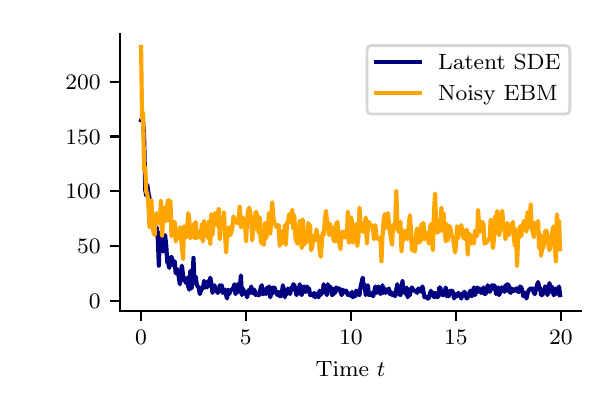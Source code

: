 \begingroup%
\makeatletter%
\begin{pgfpicture}%
\pgfpathrectangle{\pgfpointorigin}{\pgfqpoint{2.8in}{1.8in}}%
\pgfusepath{use as bounding box, clip}%
\begin{pgfscope}%
\pgfsetbuttcap%
\pgfsetmiterjoin%
\definecolor{currentfill}{rgb}{1.0,1.0,1.0}%
\pgfsetfillcolor{currentfill}%
\pgfsetlinewidth{0.0pt}%
\definecolor{currentstroke}{rgb}{1.0,1.0,1.0}%
\pgfsetstrokecolor{currentstroke}%
\pgfsetdash{}{0pt}%
\pgfpathmoveto{\pgfqpoint{0.0in}{0.0in}}%
\pgfpathlineto{\pgfqpoint{2.8in}{0.0in}}%
\pgfpathlineto{\pgfqpoint{2.8in}{1.8in}}%
\pgfpathlineto{\pgfqpoint{0.0in}{1.8in}}%
\pgfpathlineto{\pgfqpoint{0.0in}{0.0in}}%
\pgfpathclose%
\pgfusepath{fill}%
\end{pgfscope}%
\begin{pgfscope}%
\pgfsetbuttcap%
\pgfsetmiterjoin%
\definecolor{currentfill}{rgb}{1.0,1.0,1.0}%
\pgfsetfillcolor{currentfill}%
\pgfsetlinewidth{0.0pt}%
\definecolor{currentstroke}{rgb}{0.0,0.0,0.0}%
\pgfsetstrokecolor{currentstroke}%
\pgfsetstrokeopacity{0.0}%
\pgfsetdash{}{0pt}%
\pgfpathmoveto{\pgfqpoint{0.462in}{0.383in}}%
\pgfpathlineto{\pgfqpoint{2.767in}{0.383in}}%
\pgfpathlineto{\pgfqpoint{2.767in}{1.767in}}%
\pgfpathlineto{\pgfqpoint{0.462in}{1.767in}}%
\pgfpathlineto{\pgfqpoint{0.462in}{0.383in}}%
\pgfpathclose%
\pgfusepath{fill}%
\end{pgfscope}%
\begin{pgfscope}%
\pgfsetbuttcap%
\pgfsetroundjoin%
\definecolor{currentfill}{rgb}{0.0,0.0,0.0}%
\pgfsetfillcolor{currentfill}%
\pgfsetlinewidth{0.803pt}%
\definecolor{currentstroke}{rgb}{0.0,0.0,0.0}%
\pgfsetstrokecolor{currentstroke}%
\pgfsetdash{}{0pt}%
\pgfsys@defobject{currentmarker}{\pgfqpoint{0.0in}{-0.049in}}{\pgfqpoint{0.0in}{0.0in}}{%
\pgfpathmoveto{\pgfqpoint{0.0in}{0.0in}}%
\pgfpathlineto{\pgfqpoint{0.0in}{-0.049in}}%
\pgfusepath{stroke,fill}%
}%
\begin{pgfscope}%
\pgfsys@transformshift{0.567in}{0.383in}%
\pgfsys@useobject{currentmarker}{}%
\end{pgfscope}%
\end{pgfscope}%
\begin{pgfscope}%
\definecolor{textcolor}{rgb}{0.0,0.0,0.0}%
\pgfsetstrokecolor{textcolor}%
\pgfsetfillcolor{textcolor}%
\pgftext[x=0.567in,y=0.286in,,top]{\color{textcolor}\rmfamily\fontsize{8.0}{9.6}\selectfont \(\displaystyle {0}\)}%
\end{pgfscope}%
\begin{pgfscope}%
\pgfsetbuttcap%
\pgfsetroundjoin%
\definecolor{currentfill}{rgb}{0.0,0.0,0.0}%
\pgfsetfillcolor{currentfill}%
\pgfsetlinewidth{0.803pt}%
\definecolor{currentstroke}{rgb}{0.0,0.0,0.0}%
\pgfsetstrokecolor{currentstroke}%
\pgfsetdash{}{0pt}%
\pgfsys@defobject{currentmarker}{\pgfqpoint{0.0in}{-0.049in}}{\pgfqpoint{0.0in}{0.0in}}{%
\pgfpathmoveto{\pgfqpoint{0.0in}{0.0in}}%
\pgfpathlineto{\pgfqpoint{0.0in}{-0.049in}}%
\pgfusepath{stroke,fill}%
}%
\begin{pgfscope}%
\pgfsys@transformshift{1.091in}{0.383in}%
\pgfsys@useobject{currentmarker}{}%
\end{pgfscope}%
\end{pgfscope}%
\begin{pgfscope}%
\definecolor{textcolor}{rgb}{0.0,0.0,0.0}%
\pgfsetstrokecolor{textcolor}%
\pgfsetfillcolor{textcolor}%
\pgftext[x=1.091in,y=0.286in,,top]{\color{textcolor}\rmfamily\fontsize{8.0}{9.6}\selectfont \(\displaystyle {5}\)}%
\end{pgfscope}%
\begin{pgfscope}%
\pgfsetbuttcap%
\pgfsetroundjoin%
\definecolor{currentfill}{rgb}{0.0,0.0,0.0}%
\pgfsetfillcolor{currentfill}%
\pgfsetlinewidth{0.803pt}%
\definecolor{currentstroke}{rgb}{0.0,0.0,0.0}%
\pgfsetstrokecolor{currentstroke}%
\pgfsetdash{}{0pt}%
\pgfsys@defobject{currentmarker}{\pgfqpoint{0.0in}{-0.049in}}{\pgfqpoint{0.0in}{0.0in}}{%
\pgfpathmoveto{\pgfqpoint{0.0in}{0.0in}}%
\pgfpathlineto{\pgfqpoint{0.0in}{-0.049in}}%
\pgfusepath{stroke,fill}%
}%
\begin{pgfscope}%
\pgfsys@transformshift{1.616in}{0.383in}%
\pgfsys@useobject{currentmarker}{}%
\end{pgfscope}%
\end{pgfscope}%
\begin{pgfscope}%
\definecolor{textcolor}{rgb}{0.0,0.0,0.0}%
\pgfsetstrokecolor{textcolor}%
\pgfsetfillcolor{textcolor}%
\pgftext[x=1.616in,y=0.286in,,top]{\color{textcolor}\rmfamily\fontsize{8.0}{9.6}\selectfont \(\displaystyle {10}\)}%
\end{pgfscope}%
\begin{pgfscope}%
\pgfsetbuttcap%
\pgfsetroundjoin%
\definecolor{currentfill}{rgb}{0.0,0.0,0.0}%
\pgfsetfillcolor{currentfill}%
\pgfsetlinewidth{0.803pt}%
\definecolor{currentstroke}{rgb}{0.0,0.0,0.0}%
\pgfsetstrokecolor{currentstroke}%
\pgfsetdash{}{0pt}%
\pgfsys@defobject{currentmarker}{\pgfqpoint{0.0in}{-0.049in}}{\pgfqpoint{0.0in}{0.0in}}{%
\pgfpathmoveto{\pgfqpoint{0.0in}{0.0in}}%
\pgfpathlineto{\pgfqpoint{0.0in}{-0.049in}}%
\pgfusepath{stroke,fill}%
}%
\begin{pgfscope}%
\pgfsys@transformshift{2.141in}{0.383in}%
\pgfsys@useobject{currentmarker}{}%
\end{pgfscope}%
\end{pgfscope}%
\begin{pgfscope}%
\definecolor{textcolor}{rgb}{0.0,0.0,0.0}%
\pgfsetstrokecolor{textcolor}%
\pgfsetfillcolor{textcolor}%
\pgftext[x=2.141in,y=0.286in,,top]{\color{textcolor}\rmfamily\fontsize{8.0}{9.6}\selectfont \(\displaystyle {15}\)}%
\end{pgfscope}%
\begin{pgfscope}%
\pgfsetbuttcap%
\pgfsetroundjoin%
\definecolor{currentfill}{rgb}{0.0,0.0,0.0}%
\pgfsetfillcolor{currentfill}%
\pgfsetlinewidth{0.803pt}%
\definecolor{currentstroke}{rgb}{0.0,0.0,0.0}%
\pgfsetstrokecolor{currentstroke}%
\pgfsetdash{}{0pt}%
\pgfsys@defobject{currentmarker}{\pgfqpoint{0.0in}{-0.049in}}{\pgfqpoint{0.0in}{0.0in}}{%
\pgfpathmoveto{\pgfqpoint{0.0in}{0.0in}}%
\pgfpathlineto{\pgfqpoint{0.0in}{-0.049in}}%
\pgfusepath{stroke,fill}%
}%
\begin{pgfscope}%
\pgfsys@transformshift{2.666in}{0.383in}%
\pgfsys@useobject{currentmarker}{}%
\end{pgfscope}%
\end{pgfscope}%
\begin{pgfscope}%
\definecolor{textcolor}{rgb}{0.0,0.0,0.0}%
\pgfsetstrokecolor{textcolor}%
\pgfsetfillcolor{textcolor}%
\pgftext[x=2.666in,y=0.286in,,top]{\color{textcolor}\rmfamily\fontsize{8.0}{9.6}\selectfont \(\displaystyle {20}\)}%
\end{pgfscope}%
\begin{pgfscope}%
\definecolor{textcolor}{rgb}{0.0,0.0,0.0}%
\pgfsetstrokecolor{textcolor}%
\pgfsetfillcolor{textcolor}%
\pgftext[x=1.614in,y=0.132in,,top]{\color{textcolor}\rmfamily\fontsize{8.0}{9.6}\selectfont Time \(\displaystyle t\)}%
\end{pgfscope}%
\begin{pgfscope}%
\pgfsetbuttcap%
\pgfsetroundjoin%
\definecolor{currentfill}{rgb}{0.0,0.0,0.0}%
\pgfsetfillcolor{currentfill}%
\pgfsetlinewidth{0.803pt}%
\definecolor{currentstroke}{rgb}{0.0,0.0,0.0}%
\pgfsetstrokecolor{currentstroke}%
\pgfsetdash{}{0pt}%
\pgfsys@defobject{currentmarker}{\pgfqpoint{-0.049in}{0.0in}}{\pgfqpoint{-0.0in}{0.0in}}{%
\pgfpathmoveto{\pgfqpoint{-0.0in}{0.0in}}%
\pgfpathlineto{\pgfqpoint{-0.049in}{0.0in}}%
\pgfusepath{stroke,fill}%
}%
\begin{pgfscope}%
\pgfsys@transformshift{0.462in}{0.435in}%
\pgfsys@useobject{currentmarker}{}%
\end{pgfscope}%
\end{pgfscope}%
\begin{pgfscope}%
\definecolor{textcolor}{rgb}{0.0,0.0,0.0}%
\pgfsetstrokecolor{textcolor}%
\pgfsetfillcolor{textcolor}%
\pgftext[x=0.306in, y=0.397in, left, base]{\color{textcolor}\rmfamily\fontsize{8.0}{9.6}\selectfont \(\displaystyle {0}\)}%
\end{pgfscope}%
\begin{pgfscope}%
\pgfsetbuttcap%
\pgfsetroundjoin%
\definecolor{currentfill}{rgb}{0.0,0.0,0.0}%
\pgfsetfillcolor{currentfill}%
\pgfsetlinewidth{0.803pt}%
\definecolor{currentstroke}{rgb}{0.0,0.0,0.0}%
\pgfsetstrokecolor{currentstroke}%
\pgfsetdash{}{0pt}%
\pgfsys@defobject{currentmarker}{\pgfqpoint{-0.049in}{0.0in}}{\pgfqpoint{-0.0in}{0.0in}}{%
\pgfpathmoveto{\pgfqpoint{-0.0in}{0.0in}}%
\pgfpathlineto{\pgfqpoint{-0.049in}{0.0in}}%
\pgfusepath{stroke,fill}%
}%
\begin{pgfscope}%
\pgfsys@transformshift{0.462in}{0.709in}%
\pgfsys@useobject{currentmarker}{}%
\end{pgfscope}%
\end{pgfscope}%
\begin{pgfscope}%
\definecolor{textcolor}{rgb}{0.0,0.0,0.0}%
\pgfsetstrokecolor{textcolor}%
\pgfsetfillcolor{textcolor}%
\pgftext[x=0.247in, y=0.67in, left, base]{\color{textcolor}\rmfamily\fontsize{8.0}{9.6}\selectfont \(\displaystyle {50}\)}%
\end{pgfscope}%
\begin{pgfscope}%
\pgfsetbuttcap%
\pgfsetroundjoin%
\definecolor{currentfill}{rgb}{0.0,0.0,0.0}%
\pgfsetfillcolor{currentfill}%
\pgfsetlinewidth{0.803pt}%
\definecolor{currentstroke}{rgb}{0.0,0.0,0.0}%
\pgfsetstrokecolor{currentstroke}%
\pgfsetdash{}{0pt}%
\pgfsys@defobject{currentmarker}{\pgfqpoint{-0.049in}{0.0in}}{\pgfqpoint{-0.0in}{0.0in}}{%
\pgfpathmoveto{\pgfqpoint{-0.0in}{0.0in}}%
\pgfpathlineto{\pgfqpoint{-0.049in}{0.0in}}%
\pgfusepath{stroke,fill}%
}%
\begin{pgfscope}%
\pgfsys@transformshift{0.462in}{0.982in}%
\pgfsys@useobject{currentmarker}{}%
\end{pgfscope}%
\end{pgfscope}%
\begin{pgfscope}%
\definecolor{textcolor}{rgb}{0.0,0.0,0.0}%
\pgfsetstrokecolor{textcolor}%
\pgfsetfillcolor{textcolor}%
\pgftext[x=0.188in, y=0.944in, left, base]{\color{textcolor}\rmfamily\fontsize{8.0}{9.6}\selectfont \(\displaystyle {100}\)}%
\end{pgfscope}%
\begin{pgfscope}%
\pgfsetbuttcap%
\pgfsetroundjoin%
\definecolor{currentfill}{rgb}{0.0,0.0,0.0}%
\pgfsetfillcolor{currentfill}%
\pgfsetlinewidth{0.803pt}%
\definecolor{currentstroke}{rgb}{0.0,0.0,0.0}%
\pgfsetstrokecolor{currentstroke}%
\pgfsetdash{}{0pt}%
\pgfsys@defobject{currentmarker}{\pgfqpoint{-0.049in}{0.0in}}{\pgfqpoint{-0.0in}{0.0in}}{%
\pgfpathmoveto{\pgfqpoint{-0.0in}{0.0in}}%
\pgfpathlineto{\pgfqpoint{-0.049in}{0.0in}}%
\pgfusepath{stroke,fill}%
}%
\begin{pgfscope}%
\pgfsys@transformshift{0.462in}{1.256in}%
\pgfsys@useobject{currentmarker}{}%
\end{pgfscope}%
\end{pgfscope}%
\begin{pgfscope}%
\definecolor{textcolor}{rgb}{0.0,0.0,0.0}%
\pgfsetstrokecolor{textcolor}%
\pgfsetfillcolor{textcolor}%
\pgftext[x=0.188in, y=1.217in, left, base]{\color{textcolor}\rmfamily\fontsize{8.0}{9.6}\selectfont \(\displaystyle {150}\)}%
\end{pgfscope}%
\begin{pgfscope}%
\pgfsetbuttcap%
\pgfsetroundjoin%
\definecolor{currentfill}{rgb}{0.0,0.0,0.0}%
\pgfsetfillcolor{currentfill}%
\pgfsetlinewidth{0.803pt}%
\definecolor{currentstroke}{rgb}{0.0,0.0,0.0}%
\pgfsetstrokecolor{currentstroke}%
\pgfsetdash{}{0pt}%
\pgfsys@defobject{currentmarker}{\pgfqpoint{-0.049in}{0.0in}}{\pgfqpoint{-0.0in}{0.0in}}{%
\pgfpathmoveto{\pgfqpoint{-0.0in}{0.0in}}%
\pgfpathlineto{\pgfqpoint{-0.049in}{0.0in}}%
\pgfusepath{stroke,fill}%
}%
\begin{pgfscope}%
\pgfsys@transformshift{0.462in}{1.529in}%
\pgfsys@useobject{currentmarker}{}%
\end{pgfscope}%
\end{pgfscope}%
\begin{pgfscope}%
\definecolor{textcolor}{rgb}{0.0,0.0,0.0}%
\pgfsetstrokecolor{textcolor}%
\pgfsetfillcolor{textcolor}%
\pgftext[x=0.188in, y=1.491in, left, base]{\color{textcolor}\rmfamily\fontsize{8.0}{9.6}\selectfont \(\displaystyle {200}\)}%
\end{pgfscope}%
\begin{pgfscope}%
\definecolor{textcolor}{rgb}{0.0,0.0,0.0}%
\pgfsetstrokecolor{textcolor}%
\pgfsetfillcolor{textcolor}%
\pgftext[x=0.132in,y=1.075in,,bottom,rotate=90.0]{\color{textcolor}\rmfamily\fontsize{8.0}{9.6}\selectfont }%
\end{pgfscope}%
\begin{pgfscope}%
\pgfpathrectangle{\pgfqpoint{0.462in}{0.383in}}{\pgfqpoint{2.305in}{1.383in}}%
\pgfusepath{clip}%
\pgfsetrectcap%
\pgfsetroundjoin%
\pgfsetlinewidth{1.506pt}%
\definecolor{currentstroke}{rgb}{0.0,0.0,0.502}%
\pgfsetstrokecolor{currentstroke}%
\pgfsetdash{}{0pt}%
\pgfpathmoveto{\pgfqpoint{0.567in}{1.337in}}%
\pgfpathlineto{\pgfqpoint{0.572in}{1.348in}}%
\pgfpathlineto{\pgfqpoint{0.577in}{1.332in}}%
\pgfpathlineto{\pgfqpoint{0.582in}{1.261in}}%
\pgfpathlineto{\pgfqpoint{0.588in}{0.988in}}%
\pgfpathlineto{\pgfqpoint{0.593in}{0.96in}}%
\pgfpathlineto{\pgfqpoint{0.598in}{1.015in}}%
\pgfpathlineto{\pgfqpoint{0.603in}{0.977in}}%
\pgfpathlineto{\pgfqpoint{0.609in}{0.949in}}%
\pgfpathlineto{\pgfqpoint{0.614in}{0.933in}}%
\pgfpathlineto{\pgfqpoint{0.619in}{0.867in}}%
\pgfpathlineto{\pgfqpoint{0.63in}{0.785in}}%
\pgfpathlineto{\pgfqpoint{0.635in}{0.845in}}%
\pgfpathlineto{\pgfqpoint{0.64in}{0.785in}}%
\pgfpathlineto{\pgfqpoint{0.645in}{0.802in}}%
\pgfpathlineto{\pgfqpoint{0.651in}{0.736in}}%
\pgfpathlineto{\pgfqpoint{0.656in}{0.61in}}%
\pgfpathlineto{\pgfqpoint{0.661in}{0.774in}}%
\pgfpathlineto{\pgfqpoint{0.677in}{0.681in}}%
\pgfpathlineto{\pgfqpoint{0.682in}{0.687in}}%
\pgfpathlineto{\pgfqpoint{0.687in}{0.763in}}%
\pgfpathlineto{\pgfqpoint{0.693in}{0.709in}}%
\pgfpathlineto{\pgfqpoint{0.698in}{0.627in}}%
\pgfpathlineto{\pgfqpoint{0.703in}{0.621in}}%
\pgfpathlineto{\pgfqpoint{0.708in}{0.599in}}%
\pgfpathlineto{\pgfqpoint{0.714in}{0.649in}}%
\pgfpathlineto{\pgfqpoint{0.719in}{0.654in}}%
\pgfpathlineto{\pgfqpoint{0.724in}{0.638in}}%
\pgfpathlineto{\pgfqpoint{0.729in}{0.61in}}%
\pgfpathlineto{\pgfqpoint{0.735in}{0.632in}}%
\pgfpathlineto{\pgfqpoint{0.74in}{0.572in}}%
\pgfpathlineto{\pgfqpoint{0.745in}{0.594in}}%
\pgfpathlineto{\pgfqpoint{0.75in}{0.588in}}%
\pgfpathlineto{\pgfqpoint{0.761in}{0.517in}}%
\pgfpathlineto{\pgfqpoint{0.766in}{0.55in}}%
\pgfpathlineto{\pgfqpoint{0.771in}{0.61in}}%
\pgfpathlineto{\pgfqpoint{0.777in}{0.561in}}%
\pgfpathlineto{\pgfqpoint{0.782in}{0.539in}}%
\pgfpathlineto{\pgfqpoint{0.787in}{0.534in}}%
\pgfpathlineto{\pgfqpoint{0.792in}{0.523in}}%
\pgfpathlineto{\pgfqpoint{0.798in}{0.55in}}%
\pgfpathlineto{\pgfqpoint{0.803in}{0.506in}}%
\pgfpathlineto{\pgfqpoint{0.808in}{0.49in}}%
\pgfpathlineto{\pgfqpoint{0.813in}{0.583in}}%
\pgfpathlineto{\pgfqpoint{0.819in}{0.496in}}%
\pgfpathlineto{\pgfqpoint{0.824in}{0.528in}}%
\pgfpathlineto{\pgfqpoint{0.829in}{0.649in}}%
\pgfpathlineto{\pgfqpoint{0.834in}{0.528in}}%
\pgfpathlineto{\pgfqpoint{0.84in}{0.556in}}%
\pgfpathlineto{\pgfqpoint{0.845in}{0.517in}}%
\pgfpathlineto{\pgfqpoint{0.85in}{0.506in}}%
\pgfpathlineto{\pgfqpoint{0.855in}{0.501in}}%
\pgfpathlineto{\pgfqpoint{0.861in}{0.468in}}%
\pgfpathlineto{\pgfqpoint{0.871in}{0.501in}}%
\pgfpathlineto{\pgfqpoint{0.876in}{0.496in}}%
\pgfpathlineto{\pgfqpoint{0.882in}{0.534in}}%
\pgfpathlineto{\pgfqpoint{0.887in}{0.501in}}%
\pgfpathlineto{\pgfqpoint{0.892in}{0.512in}}%
\pgfpathlineto{\pgfqpoint{0.897in}{0.501in}}%
\pgfpathlineto{\pgfqpoint{0.903in}{0.534in}}%
\pgfpathlineto{\pgfqpoint{0.908in}{0.512in}}%
\pgfpathlineto{\pgfqpoint{0.913in}{0.55in}}%
\pgfpathlineto{\pgfqpoint{0.918in}{0.523in}}%
\pgfpathlineto{\pgfqpoint{0.924in}{0.474in}}%
\pgfpathlineto{\pgfqpoint{0.929in}{0.496in}}%
\pgfpathlineto{\pgfqpoint{0.934in}{0.512in}}%
\pgfpathlineto{\pgfqpoint{0.939in}{0.485in}}%
\pgfpathlineto{\pgfqpoint{0.945in}{0.485in}}%
\pgfpathlineto{\pgfqpoint{0.95in}{0.474in}}%
\pgfpathlineto{\pgfqpoint{0.955in}{0.479in}}%
\pgfpathlineto{\pgfqpoint{0.96in}{0.512in}}%
\pgfpathlineto{\pgfqpoint{0.966in}{0.485in}}%
\pgfpathlineto{\pgfqpoint{0.971in}{0.512in}}%
\pgfpathlineto{\pgfqpoint{0.976in}{0.474in}}%
\pgfpathlineto{\pgfqpoint{0.981in}{0.479in}}%
\pgfpathlineto{\pgfqpoint{0.987in}{0.49in}}%
\pgfpathlineto{\pgfqpoint{0.992in}{0.463in}}%
\pgfpathlineto{\pgfqpoint{0.997in}{0.446in}}%
\pgfpathlineto{\pgfqpoint{1.002in}{0.49in}}%
\pgfpathlineto{\pgfqpoint{1.008in}{0.468in}}%
\pgfpathlineto{\pgfqpoint{1.013in}{0.485in}}%
\pgfpathlineto{\pgfqpoint{1.018in}{0.49in}}%
\pgfpathlineto{\pgfqpoint{1.023in}{0.49in}}%
\pgfpathlineto{\pgfqpoint{1.029in}{0.501in}}%
\pgfpathlineto{\pgfqpoint{1.034in}{0.517in}}%
\pgfpathlineto{\pgfqpoint{1.039in}{0.468in}}%
\pgfpathlineto{\pgfqpoint{1.044in}{0.479in}}%
\pgfpathlineto{\pgfqpoint{1.05in}{0.517in}}%
\pgfpathlineto{\pgfqpoint{1.055in}{0.479in}}%
\pgfpathlineto{\pgfqpoint{1.06in}{0.49in}}%
\pgfpathlineto{\pgfqpoint{1.066in}{0.561in}}%
\pgfpathlineto{\pgfqpoint{1.071in}{0.463in}}%
\pgfpathlineto{\pgfqpoint{1.076in}{0.496in}}%
\pgfpathlineto{\pgfqpoint{1.081in}{0.479in}}%
\pgfpathlineto{\pgfqpoint{1.087in}{0.468in}}%
\pgfpathlineto{\pgfqpoint{1.092in}{0.479in}}%
\pgfpathlineto{\pgfqpoint{1.097in}{0.452in}}%
\pgfpathlineto{\pgfqpoint{1.102in}{0.479in}}%
\pgfpathlineto{\pgfqpoint{1.108in}{0.49in}}%
\pgfpathlineto{\pgfqpoint{1.113in}{0.474in}}%
\pgfpathlineto{\pgfqpoint{1.118in}{0.506in}}%
\pgfpathlineto{\pgfqpoint{1.123in}{0.474in}}%
\pgfpathlineto{\pgfqpoint{1.129in}{0.474in}}%
\pgfpathlineto{\pgfqpoint{1.134in}{0.49in}}%
\pgfpathlineto{\pgfqpoint{1.139in}{0.463in}}%
\pgfpathlineto{\pgfqpoint{1.144in}{0.474in}}%
\pgfpathlineto{\pgfqpoint{1.15in}{0.463in}}%
\pgfpathlineto{\pgfqpoint{1.16in}{0.463in}}%
\pgfpathlineto{\pgfqpoint{1.165in}{0.501in}}%
\pgfpathlineto{\pgfqpoint{1.171in}{0.512in}}%
\pgfpathlineto{\pgfqpoint{1.176in}{0.468in}}%
\pgfpathlineto{\pgfqpoint{1.181in}{0.468in}}%
\pgfpathlineto{\pgfqpoint{1.186in}{0.49in}}%
\pgfpathlineto{\pgfqpoint{1.192in}{0.468in}}%
\pgfpathlineto{\pgfqpoint{1.197in}{0.501in}}%
\pgfpathlineto{\pgfqpoint{1.202in}{0.474in}}%
\pgfpathlineto{\pgfqpoint{1.207in}{0.506in}}%
\pgfpathlineto{\pgfqpoint{1.213in}{0.452in}}%
\pgfpathlineto{\pgfqpoint{1.218in}{0.474in}}%
\pgfpathlineto{\pgfqpoint{1.223in}{0.501in}}%
\pgfpathlineto{\pgfqpoint{1.228in}{0.474in}}%
\pgfpathlineto{\pgfqpoint{1.234in}{0.501in}}%
\pgfpathlineto{\pgfqpoint{1.239in}{0.485in}}%
\pgfpathlineto{\pgfqpoint{1.249in}{0.463in}}%
\pgfpathlineto{\pgfqpoint{1.255in}{0.479in}}%
\pgfpathlineto{\pgfqpoint{1.26in}{0.457in}}%
\pgfpathlineto{\pgfqpoint{1.265in}{0.457in}}%
\pgfpathlineto{\pgfqpoint{1.27in}{0.468in}}%
\pgfpathlineto{\pgfqpoint{1.276in}{0.512in}}%
\pgfpathlineto{\pgfqpoint{1.286in}{0.452in}}%
\pgfpathlineto{\pgfqpoint{1.291in}{0.49in}}%
\pgfpathlineto{\pgfqpoint{1.297in}{0.468in}}%
\pgfpathlineto{\pgfqpoint{1.302in}{0.496in}}%
\pgfpathlineto{\pgfqpoint{1.307in}{0.49in}}%
\pgfpathlineto{\pgfqpoint{1.312in}{0.468in}}%
\pgfpathlineto{\pgfqpoint{1.318in}{0.501in}}%
\pgfpathlineto{\pgfqpoint{1.323in}{0.49in}}%
\pgfpathlineto{\pgfqpoint{1.328in}{0.517in}}%
\pgfpathlineto{\pgfqpoint{1.333in}{0.512in}}%
\pgfpathlineto{\pgfqpoint{1.339in}{0.49in}}%
\pgfpathlineto{\pgfqpoint{1.344in}{0.463in}}%
\pgfpathlineto{\pgfqpoint{1.349in}{0.474in}}%
\pgfpathlineto{\pgfqpoint{1.354in}{0.474in}}%
\pgfpathlineto{\pgfqpoint{1.36in}{0.517in}}%
\pgfpathlineto{\pgfqpoint{1.365in}{0.474in}}%
\pgfpathlineto{\pgfqpoint{1.37in}{0.463in}}%
\pgfpathlineto{\pgfqpoint{1.375in}{0.496in}}%
\pgfpathlineto{\pgfqpoint{1.381in}{0.506in}}%
\pgfpathlineto{\pgfqpoint{1.386in}{0.479in}}%
\pgfpathlineto{\pgfqpoint{1.391in}{0.479in}}%
\pgfpathlineto{\pgfqpoint{1.396in}{0.506in}}%
\pgfpathlineto{\pgfqpoint{1.402in}{0.49in}}%
\pgfpathlineto{\pgfqpoint{1.407in}{0.496in}}%
\pgfpathlineto{\pgfqpoint{1.412in}{0.463in}}%
\pgfpathlineto{\pgfqpoint{1.417in}{0.468in}}%
\pgfpathlineto{\pgfqpoint{1.423in}{0.468in}}%
\pgfpathlineto{\pgfqpoint{1.428in}{0.457in}}%
\pgfpathlineto{\pgfqpoint{1.433in}{0.474in}}%
\pgfpathlineto{\pgfqpoint{1.438in}{0.452in}}%
\pgfpathlineto{\pgfqpoint{1.444in}{0.468in}}%
\pgfpathlineto{\pgfqpoint{1.449in}{0.468in}}%
\pgfpathlineto{\pgfqpoint{1.454in}{0.452in}}%
\pgfpathlineto{\pgfqpoint{1.459in}{0.485in}}%
\pgfpathlineto{\pgfqpoint{1.465in}{0.463in}}%
\pgfpathlineto{\pgfqpoint{1.47in}{0.485in}}%
\pgfpathlineto{\pgfqpoint{1.475in}{0.474in}}%
\pgfpathlineto{\pgfqpoint{1.48in}{0.517in}}%
\pgfpathlineto{\pgfqpoint{1.486in}{0.49in}}%
\pgfpathlineto{\pgfqpoint{1.491in}{0.479in}}%
\pgfpathlineto{\pgfqpoint{1.496in}{0.463in}}%
\pgfpathlineto{\pgfqpoint{1.501in}{0.517in}}%
\pgfpathlineto{\pgfqpoint{1.507in}{0.485in}}%
\pgfpathlineto{\pgfqpoint{1.512in}{0.506in}}%
\pgfpathlineto{\pgfqpoint{1.517in}{0.496in}}%
\pgfpathlineto{\pgfqpoint{1.522in}{0.463in}}%
\pgfpathlineto{\pgfqpoint{1.528in}{0.468in}}%
\pgfpathlineto{\pgfqpoint{1.533in}{0.496in}}%
\pgfpathlineto{\pgfqpoint{1.538in}{0.474in}}%
\pgfpathlineto{\pgfqpoint{1.543in}{0.501in}}%
\pgfpathlineto{\pgfqpoint{1.549in}{0.49in}}%
\pgfpathlineto{\pgfqpoint{1.554in}{0.496in}}%
\pgfpathlineto{\pgfqpoint{1.559in}{0.496in}}%
\pgfpathlineto{\pgfqpoint{1.57in}{0.463in}}%
\pgfpathlineto{\pgfqpoint{1.575in}{0.49in}}%
\pgfpathlineto{\pgfqpoint{1.58in}{0.474in}}%
\pgfpathlineto{\pgfqpoint{1.585in}{0.485in}}%
\pgfpathlineto{\pgfqpoint{1.591in}{0.485in}}%
\pgfpathlineto{\pgfqpoint{1.596in}{0.479in}}%
\pgfpathlineto{\pgfqpoint{1.601in}{0.463in}}%
\pgfpathlineto{\pgfqpoint{1.606in}{0.468in}}%
\pgfpathlineto{\pgfqpoint{1.612in}{0.468in}}%
\pgfpathlineto{\pgfqpoint{1.617in}{0.457in}}%
\pgfpathlineto{\pgfqpoint{1.622in}{0.479in}}%
\pgfpathlineto{\pgfqpoint{1.627in}{0.452in}}%
\pgfpathlineto{\pgfqpoint{1.633in}{0.468in}}%
\pgfpathlineto{\pgfqpoint{1.638in}{0.457in}}%
\pgfpathlineto{\pgfqpoint{1.643in}{0.485in}}%
\pgfpathlineto{\pgfqpoint{1.648in}{0.479in}}%
\pgfpathlineto{\pgfqpoint{1.654in}{0.468in}}%
\pgfpathlineto{\pgfqpoint{1.659in}{0.463in}}%
\pgfpathlineto{\pgfqpoint{1.664in}{0.501in}}%
\pgfpathlineto{\pgfqpoint{1.669in}{0.523in}}%
\pgfpathlineto{\pgfqpoint{1.675in}{0.55in}}%
\pgfpathlineto{\pgfqpoint{1.68in}{0.501in}}%
\pgfpathlineto{\pgfqpoint{1.685in}{0.517in}}%
\pgfpathlineto{\pgfqpoint{1.69in}{0.463in}}%
\pgfpathlineto{\pgfqpoint{1.696in}{0.485in}}%
\pgfpathlineto{\pgfqpoint{1.701in}{0.512in}}%
\pgfpathlineto{\pgfqpoint{1.706in}{0.463in}}%
\pgfpathlineto{\pgfqpoint{1.711in}{0.468in}}%
\pgfpathlineto{\pgfqpoint{1.717in}{0.463in}}%
\pgfpathlineto{\pgfqpoint{1.722in}{0.474in}}%
\pgfpathlineto{\pgfqpoint{1.727in}{0.457in}}%
\pgfpathlineto{\pgfqpoint{1.732in}{0.474in}}%
\pgfpathlineto{\pgfqpoint{1.738in}{0.506in}}%
\pgfpathlineto{\pgfqpoint{1.743in}{0.474in}}%
\pgfpathlineto{\pgfqpoint{1.748in}{0.479in}}%
\pgfpathlineto{\pgfqpoint{1.753in}{0.506in}}%
\pgfpathlineto{\pgfqpoint{1.759in}{0.485in}}%
\pgfpathlineto{\pgfqpoint{1.764in}{0.468in}}%
\pgfpathlineto{\pgfqpoint{1.769in}{0.485in}}%
\pgfpathlineto{\pgfqpoint{1.774in}{0.512in}}%
\pgfpathlineto{\pgfqpoint{1.78in}{0.474in}}%
\pgfpathlineto{\pgfqpoint{1.785in}{0.496in}}%
\pgfpathlineto{\pgfqpoint{1.79in}{0.474in}}%
\pgfpathlineto{\pgfqpoint{1.795in}{0.485in}}%
\pgfpathlineto{\pgfqpoint{1.801in}{0.485in}}%
\pgfpathlineto{\pgfqpoint{1.806in}{0.496in}}%
\pgfpathlineto{\pgfqpoint{1.811in}{0.468in}}%
\pgfpathlineto{\pgfqpoint{1.816in}{0.479in}}%
\pgfpathlineto{\pgfqpoint{1.822in}{0.463in}}%
\pgfpathlineto{\pgfqpoint{1.827in}{0.463in}}%
\pgfpathlineto{\pgfqpoint{1.832in}{0.474in}}%
\pgfpathlineto{\pgfqpoint{1.837in}{0.457in}}%
\pgfpathlineto{\pgfqpoint{1.848in}{0.517in}}%
\pgfpathlineto{\pgfqpoint{1.858in}{0.468in}}%
\pgfpathlineto{\pgfqpoint{1.864in}{0.463in}}%
\pgfpathlineto{\pgfqpoint{1.869in}{0.49in}}%
\pgfpathlineto{\pgfqpoint{1.874in}{0.534in}}%
\pgfpathlineto{\pgfqpoint{1.879in}{0.479in}}%
\pgfpathlineto{\pgfqpoint{1.885in}{0.49in}}%
\pgfpathlineto{\pgfqpoint{1.89in}{0.468in}}%
\pgfpathlineto{\pgfqpoint{1.895in}{0.501in}}%
\pgfpathlineto{\pgfqpoint{1.9in}{0.452in}}%
\pgfpathlineto{\pgfqpoint{1.906in}{0.468in}}%
\pgfpathlineto{\pgfqpoint{1.911in}{0.463in}}%
\pgfpathlineto{\pgfqpoint{1.916in}{0.49in}}%
\pgfpathlineto{\pgfqpoint{1.921in}{0.501in}}%
\pgfpathlineto{\pgfqpoint{1.927in}{0.49in}}%
\pgfpathlineto{\pgfqpoint{1.932in}{0.485in}}%
\pgfpathlineto{\pgfqpoint{1.937in}{0.485in}}%
\pgfpathlineto{\pgfqpoint{1.948in}{0.474in}}%
\pgfpathlineto{\pgfqpoint{1.953in}{0.496in}}%
\pgfpathlineto{\pgfqpoint{1.958in}{0.485in}}%
\pgfpathlineto{\pgfqpoint{1.963in}{0.496in}}%
\pgfpathlineto{\pgfqpoint{1.969in}{0.479in}}%
\pgfpathlineto{\pgfqpoint{1.974in}{0.506in}}%
\pgfpathlineto{\pgfqpoint{1.984in}{0.452in}}%
\pgfpathlineto{\pgfqpoint{1.99in}{0.457in}}%
\pgfpathlineto{\pgfqpoint{2.0in}{0.446in}}%
\pgfpathlineto{\pgfqpoint{2.005in}{0.446in}}%
\pgfpathlineto{\pgfqpoint{2.011in}{0.468in}}%
\pgfpathlineto{\pgfqpoint{2.016in}{0.485in}}%
\pgfpathlineto{\pgfqpoint{2.021in}{0.463in}}%
\pgfpathlineto{\pgfqpoint{2.026in}{0.474in}}%
\pgfpathlineto{\pgfqpoint{2.032in}{0.452in}}%
\pgfpathlineto{\pgfqpoint{2.037in}{0.474in}}%
\pgfpathlineto{\pgfqpoint{2.042in}{0.468in}}%
\pgfpathlineto{\pgfqpoint{2.047in}{0.452in}}%
\pgfpathlineto{\pgfqpoint{2.053in}{0.457in}}%
\pgfpathlineto{\pgfqpoint{2.058in}{0.501in}}%
\pgfpathlineto{\pgfqpoint{2.063in}{0.501in}}%
\pgfpathlineto{\pgfqpoint{2.069in}{0.468in}}%
\pgfpathlineto{\pgfqpoint{2.074in}{0.463in}}%
\pgfpathlineto{\pgfqpoint{2.079in}{0.463in}}%
\pgfpathlineto{\pgfqpoint{2.084in}{0.474in}}%
\pgfpathlineto{\pgfqpoint{2.09in}{0.501in}}%
\pgfpathlineto{\pgfqpoint{2.095in}{0.457in}}%
\pgfpathlineto{\pgfqpoint{2.1in}{0.468in}}%
\pgfpathlineto{\pgfqpoint{2.105in}{0.457in}}%
\pgfpathlineto{\pgfqpoint{2.111in}{0.485in}}%
\pgfpathlineto{\pgfqpoint{2.116in}{0.474in}}%
\pgfpathlineto{\pgfqpoint{2.121in}{0.485in}}%
\pgfpathlineto{\pgfqpoint{2.126in}{0.479in}}%
\pgfpathlineto{\pgfqpoint{2.132in}{0.446in}}%
\pgfpathlineto{\pgfqpoint{2.137in}{0.468in}}%
\pgfpathlineto{\pgfqpoint{2.142in}{0.457in}}%
\pgfpathlineto{\pgfqpoint{2.147in}{0.457in}}%
\pgfpathlineto{\pgfqpoint{2.153in}{0.474in}}%
\pgfpathlineto{\pgfqpoint{2.158in}{0.468in}}%
\pgfpathlineto{\pgfqpoint{2.168in}{0.446in}}%
\pgfpathlineto{\pgfqpoint{2.174in}{0.468in}}%
\pgfpathlineto{\pgfqpoint{2.184in}{0.479in}}%
\pgfpathlineto{\pgfqpoint{2.189in}{0.468in}}%
\pgfpathlineto{\pgfqpoint{2.195in}{0.446in}}%
\pgfpathlineto{\pgfqpoint{2.205in}{0.457in}}%
\pgfpathlineto{\pgfqpoint{2.21in}{0.479in}}%
\pgfpathlineto{\pgfqpoint{2.216in}{0.485in}}%
\pgfpathlineto{\pgfqpoint{2.221in}{0.457in}}%
\pgfpathlineto{\pgfqpoint{2.226in}{0.474in}}%
\pgfpathlineto{\pgfqpoint{2.231in}{0.501in}}%
\pgfpathlineto{\pgfqpoint{2.237in}{0.463in}}%
\pgfpathlineto{\pgfqpoint{2.242in}{0.49in}}%
\pgfpathlineto{\pgfqpoint{2.247in}{0.501in}}%
\pgfpathlineto{\pgfqpoint{2.252in}{0.479in}}%
\pgfpathlineto{\pgfqpoint{2.258in}{0.496in}}%
\pgfpathlineto{\pgfqpoint{2.268in}{0.474in}}%
\pgfpathlineto{\pgfqpoint{2.273in}{0.479in}}%
\pgfpathlineto{\pgfqpoint{2.279in}{0.501in}}%
\pgfpathlineto{\pgfqpoint{2.284in}{0.468in}}%
\pgfpathlineto{\pgfqpoint{2.289in}{0.468in}}%
\pgfpathlineto{\pgfqpoint{2.294in}{0.485in}}%
\pgfpathlineto{\pgfqpoint{2.3in}{0.512in}}%
\pgfpathlineto{\pgfqpoint{2.305in}{0.49in}}%
\pgfpathlineto{\pgfqpoint{2.31in}{0.479in}}%
\pgfpathlineto{\pgfqpoint{2.315in}{0.49in}}%
\pgfpathlineto{\pgfqpoint{2.321in}{0.512in}}%
\pgfpathlineto{\pgfqpoint{2.326in}{0.496in}}%
\pgfpathlineto{\pgfqpoint{2.331in}{0.512in}}%
\pgfpathlineto{\pgfqpoint{2.336in}{0.506in}}%
\pgfpathlineto{\pgfqpoint{2.342in}{0.468in}}%
\pgfpathlineto{\pgfqpoint{2.347in}{0.479in}}%
\pgfpathlineto{\pgfqpoint{2.352in}{0.501in}}%
\pgfpathlineto{\pgfqpoint{2.357in}{0.463in}}%
\pgfpathlineto{\pgfqpoint{2.363in}{0.479in}}%
\pgfpathlineto{\pgfqpoint{2.368in}{0.501in}}%
\pgfpathlineto{\pgfqpoint{2.373in}{0.501in}}%
\pgfpathlineto{\pgfqpoint{2.384in}{0.479in}}%
\pgfpathlineto{\pgfqpoint{2.389in}{0.512in}}%
\pgfpathlineto{\pgfqpoint{2.394in}{0.485in}}%
\pgfpathlineto{\pgfqpoint{2.399in}{0.517in}}%
\pgfpathlineto{\pgfqpoint{2.405in}{0.512in}}%
\pgfpathlineto{\pgfqpoint{2.41in}{0.479in}}%
\pgfpathlineto{\pgfqpoint{2.415in}{0.474in}}%
\pgfpathlineto{\pgfqpoint{2.42in}{0.496in}}%
\pgfpathlineto{\pgfqpoint{2.426in}{0.485in}}%
\pgfpathlineto{\pgfqpoint{2.436in}{0.485in}}%
\pgfpathlineto{\pgfqpoint{2.441in}{0.496in}}%
\pgfpathlineto{\pgfqpoint{2.447in}{0.496in}}%
\pgfpathlineto{\pgfqpoint{2.452in}{0.479in}}%
\pgfpathlineto{\pgfqpoint{2.457in}{0.479in}}%
\pgfpathlineto{\pgfqpoint{2.462in}{0.506in}}%
\pgfpathlineto{\pgfqpoint{2.468in}{0.501in}}%
\pgfpathlineto{\pgfqpoint{2.473in}{0.485in}}%
\pgfpathlineto{\pgfqpoint{2.478in}{0.457in}}%
\pgfpathlineto{\pgfqpoint{2.483in}{0.474in}}%
\pgfpathlineto{\pgfqpoint{2.489in}{0.474in}}%
\pgfpathlineto{\pgfqpoint{2.494in}{0.446in}}%
\pgfpathlineto{\pgfqpoint{2.499in}{0.468in}}%
\pgfpathlineto{\pgfqpoint{2.504in}{0.485in}}%
\pgfpathlineto{\pgfqpoint{2.515in}{0.496in}}%
\pgfpathlineto{\pgfqpoint{2.52in}{0.49in}}%
\pgfpathlineto{\pgfqpoint{2.525in}{0.496in}}%
\pgfpathlineto{\pgfqpoint{2.531in}{0.474in}}%
\pgfpathlineto{\pgfqpoint{2.536in}{0.468in}}%
\pgfpathlineto{\pgfqpoint{2.546in}{0.512in}}%
\pgfpathlineto{\pgfqpoint{2.552in}{0.528in}}%
\pgfpathlineto{\pgfqpoint{2.557in}{0.506in}}%
\pgfpathlineto{\pgfqpoint{2.562in}{0.496in}}%
\pgfpathlineto{\pgfqpoint{2.567in}{0.463in}}%
\pgfpathlineto{\pgfqpoint{2.573in}{0.463in}}%
\pgfpathlineto{\pgfqpoint{2.578in}{0.474in}}%
\pgfpathlineto{\pgfqpoint{2.588in}{0.506in}}%
\pgfpathlineto{\pgfqpoint{2.594in}{0.501in}}%
\pgfpathlineto{\pgfqpoint{2.599in}{0.463in}}%
\pgfpathlineto{\pgfqpoint{2.609in}{0.523in}}%
\pgfpathlineto{\pgfqpoint{2.615in}{0.479in}}%
\pgfpathlineto{\pgfqpoint{2.62in}{0.506in}}%
\pgfpathlineto{\pgfqpoint{2.625in}{0.496in}}%
\pgfpathlineto{\pgfqpoint{2.63in}{0.463in}}%
\pgfpathlineto{\pgfqpoint{2.636in}{0.468in}}%
\pgfpathlineto{\pgfqpoint{2.641in}{0.496in}}%
\pgfpathlineto{\pgfqpoint{2.646in}{0.479in}}%
\pgfpathlineto{\pgfqpoint{2.651in}{0.468in}}%
\pgfpathlineto{\pgfqpoint{2.657in}{0.506in}}%
\pgfpathlineto{\pgfqpoint{2.662in}{0.463in}}%
\pgfpathlineto{\pgfqpoint{2.662in}{0.463in}}%
\pgfusepath{stroke}%
\end{pgfscope}%
\begin{pgfscope}%
\pgfpathrectangle{\pgfqpoint{0.462in}{0.383in}}{\pgfqpoint{2.305in}{1.383in}}%
\pgfusepath{clip}%
\pgfsetrectcap%
\pgfsetroundjoin%
\pgfsetlinewidth{1.506pt}%
\definecolor{currentstroke}{rgb}{1.0,0.647,0.0}%
\pgfsetstrokecolor{currentstroke}%
\pgfsetdash{}{0pt}%
\pgfpathmoveto{\pgfqpoint{0.567in}{1.704in}}%
\pgfpathlineto{\pgfqpoint{0.572in}{1.343in}}%
\pgfpathlineto{\pgfqpoint{0.577in}{1.376in}}%
\pgfpathlineto{\pgfqpoint{0.582in}{1.086in}}%
\pgfpathlineto{\pgfqpoint{0.588in}{1.102in}}%
\pgfpathlineto{\pgfqpoint{0.593in}{0.977in}}%
\pgfpathlineto{\pgfqpoint{0.598in}{0.971in}}%
\pgfpathlineto{\pgfqpoint{0.603in}{0.927in}}%
\pgfpathlineto{\pgfqpoint{0.609in}{0.802in}}%
\pgfpathlineto{\pgfqpoint{0.614in}{0.851in}}%
\pgfpathlineto{\pgfqpoint{0.619in}{0.938in}}%
\pgfpathlineto{\pgfqpoint{0.624in}{0.813in}}%
\pgfpathlineto{\pgfqpoint{0.63in}{0.774in}}%
\pgfpathlineto{\pgfqpoint{0.635in}{0.763in}}%
\pgfpathlineto{\pgfqpoint{0.64in}{0.851in}}%
\pgfpathlineto{\pgfqpoint{0.645in}{0.873in}}%
\pgfpathlineto{\pgfqpoint{0.651in}{0.829in}}%
\pgfpathlineto{\pgfqpoint{0.656in}{0.862in}}%
\pgfpathlineto{\pgfqpoint{0.661in}{0.818in}}%
\pgfpathlineto{\pgfqpoint{0.666in}{0.933in}}%
\pgfpathlineto{\pgfqpoint{0.672in}{0.758in}}%
\pgfpathlineto{\pgfqpoint{0.682in}{0.9in}}%
\pgfpathlineto{\pgfqpoint{0.687in}{0.834in}}%
\pgfpathlineto{\pgfqpoint{0.693in}{0.834in}}%
\pgfpathlineto{\pgfqpoint{0.698in}{0.917in}}%
\pgfpathlineto{\pgfqpoint{0.703in}{0.938in}}%
\pgfpathlineto{\pgfqpoint{0.708in}{0.834in}}%
\pgfpathlineto{\pgfqpoint{0.714in}{0.933in}}%
\pgfpathlineto{\pgfqpoint{0.719in}{0.758in}}%
\pgfpathlineto{\pgfqpoint{0.724in}{0.785in}}%
\pgfpathlineto{\pgfqpoint{0.729in}{0.829in}}%
\pgfpathlineto{\pgfqpoint{0.735in}{0.829in}}%
\pgfpathlineto{\pgfqpoint{0.74in}{0.731in}}%
\pgfpathlineto{\pgfqpoint{0.745in}{0.78in}}%
\pgfpathlineto{\pgfqpoint{0.75in}{0.785in}}%
\pgfpathlineto{\pgfqpoint{0.756in}{0.747in}}%
\pgfpathlineto{\pgfqpoint{0.761in}{0.802in}}%
\pgfpathlineto{\pgfqpoint{0.771in}{0.709in}}%
\pgfpathlineto{\pgfqpoint{0.777in}{0.643in}}%
\pgfpathlineto{\pgfqpoint{0.782in}{0.807in}}%
\pgfpathlineto{\pgfqpoint{0.787in}{0.758in}}%
\pgfpathlineto{\pgfqpoint{0.792in}{0.752in}}%
\pgfpathlineto{\pgfqpoint{0.798in}{0.802in}}%
\pgfpathlineto{\pgfqpoint{0.803in}{0.873in}}%
\pgfpathlineto{\pgfqpoint{0.808in}{0.84in}}%
\pgfpathlineto{\pgfqpoint{0.813in}{0.747in}}%
\pgfpathlineto{\pgfqpoint{0.819in}{0.791in}}%
\pgfpathlineto{\pgfqpoint{0.824in}{0.785in}}%
\pgfpathlineto{\pgfqpoint{0.829in}{0.818in}}%
\pgfpathlineto{\pgfqpoint{0.834in}{0.747in}}%
\pgfpathlineto{\pgfqpoint{0.84in}{0.829in}}%
\pgfpathlineto{\pgfqpoint{0.845in}{0.747in}}%
\pgfpathlineto{\pgfqpoint{0.85in}{0.785in}}%
\pgfpathlineto{\pgfqpoint{0.855in}{0.763in}}%
\pgfpathlineto{\pgfqpoint{0.861in}{0.769in}}%
\pgfpathlineto{\pgfqpoint{0.866in}{0.747in}}%
\pgfpathlineto{\pgfqpoint{0.871in}{0.818in}}%
\pgfpathlineto{\pgfqpoint{0.876in}{0.731in}}%
\pgfpathlineto{\pgfqpoint{0.882in}{0.834in}}%
\pgfpathlineto{\pgfqpoint{0.887in}{0.807in}}%
\pgfpathlineto{\pgfqpoint{0.892in}{0.769in}}%
\pgfpathlineto{\pgfqpoint{0.897in}{0.763in}}%
\pgfpathlineto{\pgfqpoint{0.903in}{0.747in}}%
\pgfpathlineto{\pgfqpoint{0.908in}{0.834in}}%
\pgfpathlineto{\pgfqpoint{0.913in}{0.72in}}%
\pgfpathlineto{\pgfqpoint{0.918in}{0.867in}}%
\pgfpathlineto{\pgfqpoint{0.924in}{0.763in}}%
\pgfpathlineto{\pgfqpoint{0.929in}{0.824in}}%
\pgfpathlineto{\pgfqpoint{0.934in}{0.867in}}%
\pgfpathlineto{\pgfqpoint{0.939in}{0.873in}}%
\pgfpathlineto{\pgfqpoint{0.945in}{0.813in}}%
\pgfpathlineto{\pgfqpoint{0.955in}{0.895in}}%
\pgfpathlineto{\pgfqpoint{0.96in}{0.742in}}%
\pgfpathlineto{\pgfqpoint{0.966in}{0.829in}}%
\pgfpathlineto{\pgfqpoint{0.971in}{0.802in}}%
\pgfpathlineto{\pgfqpoint{0.976in}{0.824in}}%
\pgfpathlineto{\pgfqpoint{0.981in}{0.878in}}%
\pgfpathlineto{\pgfqpoint{0.992in}{0.676in}}%
\pgfpathlineto{\pgfqpoint{0.997in}{0.747in}}%
\pgfpathlineto{\pgfqpoint{1.002in}{0.796in}}%
\pgfpathlineto{\pgfqpoint{1.008in}{0.802in}}%
\pgfpathlineto{\pgfqpoint{1.013in}{0.763in}}%
\pgfpathlineto{\pgfqpoint{1.023in}{0.796in}}%
\pgfpathlineto{\pgfqpoint{1.029in}{0.856in}}%
\pgfpathlineto{\pgfqpoint{1.044in}{0.824in}}%
\pgfpathlineto{\pgfqpoint{1.05in}{0.824in}}%
\pgfpathlineto{\pgfqpoint{1.055in}{0.834in}}%
\pgfpathlineto{\pgfqpoint{1.06in}{0.906in}}%
\pgfpathlineto{\pgfqpoint{1.066in}{0.802in}}%
\pgfpathlineto{\pgfqpoint{1.071in}{0.813in}}%
\pgfpathlineto{\pgfqpoint{1.076in}{0.851in}}%
\pgfpathlineto{\pgfqpoint{1.081in}{0.813in}}%
\pgfpathlineto{\pgfqpoint{1.087in}{0.818in}}%
\pgfpathlineto{\pgfqpoint{1.092in}{0.731in}}%
\pgfpathlineto{\pgfqpoint{1.097in}{0.84in}}%
\pgfpathlineto{\pgfqpoint{1.102in}{0.884in}}%
\pgfpathlineto{\pgfqpoint{1.108in}{0.9in}}%
\pgfpathlineto{\pgfqpoint{1.113in}{0.873in}}%
\pgfpathlineto{\pgfqpoint{1.118in}{0.824in}}%
\pgfpathlineto{\pgfqpoint{1.123in}{0.736in}}%
\pgfpathlineto{\pgfqpoint{1.129in}{0.829in}}%
\pgfpathlineto{\pgfqpoint{1.134in}{0.791in}}%
\pgfpathlineto{\pgfqpoint{1.139in}{0.878in}}%
\pgfpathlineto{\pgfqpoint{1.144in}{0.878in}}%
\pgfpathlineto{\pgfqpoint{1.15in}{0.834in}}%
\pgfpathlineto{\pgfqpoint{1.155in}{0.774in}}%
\pgfpathlineto{\pgfqpoint{1.16in}{0.851in}}%
\pgfpathlineto{\pgfqpoint{1.165in}{0.736in}}%
\pgfpathlineto{\pgfqpoint{1.171in}{0.72in}}%
\pgfpathlineto{\pgfqpoint{1.176in}{0.774in}}%
\pgfpathlineto{\pgfqpoint{1.181in}{0.714in}}%
\pgfpathlineto{\pgfqpoint{1.186in}{0.824in}}%
\pgfpathlineto{\pgfqpoint{1.192in}{0.747in}}%
\pgfpathlineto{\pgfqpoint{1.197in}{0.769in}}%
\pgfpathlineto{\pgfqpoint{1.207in}{0.873in}}%
\pgfpathlineto{\pgfqpoint{1.213in}{0.769in}}%
\pgfpathlineto{\pgfqpoint{1.223in}{0.927in}}%
\pgfpathlineto{\pgfqpoint{1.228in}{0.856in}}%
\pgfpathlineto{\pgfqpoint{1.234in}{0.818in}}%
\pgfpathlineto{\pgfqpoint{1.239in}{0.818in}}%
\pgfpathlineto{\pgfqpoint{1.244in}{0.802in}}%
\pgfpathlineto{\pgfqpoint{1.249in}{0.813in}}%
\pgfpathlineto{\pgfqpoint{1.255in}{0.813in}}%
\pgfpathlineto{\pgfqpoint{1.26in}{0.709in}}%
\pgfpathlineto{\pgfqpoint{1.265in}{0.763in}}%
\pgfpathlineto{\pgfqpoint{1.27in}{0.72in}}%
\pgfpathlineto{\pgfqpoint{1.276in}{0.785in}}%
\pgfpathlineto{\pgfqpoint{1.281in}{0.763in}}%
\pgfpathlineto{\pgfqpoint{1.286in}{0.813in}}%
\pgfpathlineto{\pgfqpoint{1.291in}{0.714in}}%
\pgfpathlineto{\pgfqpoint{1.297in}{0.824in}}%
\pgfpathlineto{\pgfqpoint{1.302in}{0.829in}}%
\pgfpathlineto{\pgfqpoint{1.307in}{0.867in}}%
\pgfpathlineto{\pgfqpoint{1.312in}{0.834in}}%
\pgfpathlineto{\pgfqpoint{1.318in}{0.824in}}%
\pgfpathlineto{\pgfqpoint{1.323in}{0.889in}}%
\pgfpathlineto{\pgfqpoint{1.328in}{0.796in}}%
\pgfpathlineto{\pgfqpoint{1.333in}{0.862in}}%
\pgfpathlineto{\pgfqpoint{1.339in}{0.747in}}%
\pgfpathlineto{\pgfqpoint{1.344in}{0.731in}}%
\pgfpathlineto{\pgfqpoint{1.349in}{0.72in}}%
\pgfpathlineto{\pgfqpoint{1.354in}{0.747in}}%
\pgfpathlineto{\pgfqpoint{1.36in}{0.834in}}%
\pgfpathlineto{\pgfqpoint{1.365in}{0.774in}}%
\pgfpathlineto{\pgfqpoint{1.37in}{0.698in}}%
\pgfpathlineto{\pgfqpoint{1.375in}{0.84in}}%
\pgfpathlineto{\pgfqpoint{1.381in}{0.714in}}%
\pgfpathlineto{\pgfqpoint{1.386in}{0.725in}}%
\pgfpathlineto{\pgfqpoint{1.391in}{0.725in}}%
\pgfpathlineto{\pgfqpoint{1.396in}{0.736in}}%
\pgfpathlineto{\pgfqpoint{1.402in}{0.824in}}%
\pgfpathlineto{\pgfqpoint{1.407in}{0.791in}}%
\pgfpathlineto{\pgfqpoint{1.412in}{0.813in}}%
\pgfpathlineto{\pgfqpoint{1.417in}{0.687in}}%
\pgfpathlineto{\pgfqpoint{1.423in}{0.703in}}%
\pgfpathlineto{\pgfqpoint{1.428in}{0.758in}}%
\pgfpathlineto{\pgfqpoint{1.433in}{0.736in}}%
\pgfpathlineto{\pgfqpoint{1.438in}{0.736in}}%
\pgfpathlineto{\pgfqpoint{1.444in}{0.791in}}%
\pgfpathlineto{\pgfqpoint{1.449in}{0.752in}}%
\pgfpathlineto{\pgfqpoint{1.454in}{0.758in}}%
\pgfpathlineto{\pgfqpoint{1.459in}{0.698in}}%
\pgfpathlineto{\pgfqpoint{1.465in}{0.654in}}%
\pgfpathlineto{\pgfqpoint{1.475in}{0.774in}}%
\pgfpathlineto{\pgfqpoint{1.48in}{0.763in}}%
\pgfpathlineto{\pgfqpoint{1.486in}{0.84in}}%
\pgfpathlineto{\pgfqpoint{1.491in}{0.884in}}%
\pgfpathlineto{\pgfqpoint{1.496in}{0.84in}}%
\pgfpathlineto{\pgfqpoint{1.501in}{0.818in}}%
\pgfpathlineto{\pgfqpoint{1.507in}{0.763in}}%
\pgfpathlineto{\pgfqpoint{1.512in}{0.818in}}%
\pgfpathlineto{\pgfqpoint{1.517in}{0.78in}}%
\pgfpathlineto{\pgfqpoint{1.522in}{0.802in}}%
\pgfpathlineto{\pgfqpoint{1.528in}{0.747in}}%
\pgfpathlineto{\pgfqpoint{1.533in}{0.731in}}%
\pgfpathlineto{\pgfqpoint{1.538in}{0.785in}}%
\pgfpathlineto{\pgfqpoint{1.543in}{0.818in}}%
\pgfpathlineto{\pgfqpoint{1.549in}{0.829in}}%
\pgfpathlineto{\pgfqpoint{1.554in}{0.725in}}%
\pgfpathlineto{\pgfqpoint{1.559in}{0.725in}}%
\pgfpathlineto{\pgfqpoint{1.564in}{0.692in}}%
\pgfpathlineto{\pgfqpoint{1.57in}{0.78in}}%
\pgfpathlineto{\pgfqpoint{1.575in}{0.758in}}%
\pgfpathlineto{\pgfqpoint{1.58in}{0.78in}}%
\pgfpathlineto{\pgfqpoint{1.585in}{0.752in}}%
\pgfpathlineto{\pgfqpoint{1.591in}{0.752in}}%
\pgfpathlineto{\pgfqpoint{1.596in}{0.774in}}%
\pgfpathlineto{\pgfqpoint{1.601in}{0.878in}}%
\pgfpathlineto{\pgfqpoint{1.606in}{0.725in}}%
\pgfpathlineto{\pgfqpoint{1.612in}{0.731in}}%
\pgfpathlineto{\pgfqpoint{1.617in}{0.851in}}%
\pgfpathlineto{\pgfqpoint{1.622in}{0.829in}}%
\pgfpathlineto{\pgfqpoint{1.627in}{0.725in}}%
\pgfpathlineto{\pgfqpoint{1.633in}{0.769in}}%
\pgfpathlineto{\pgfqpoint{1.638in}{0.774in}}%
\pgfpathlineto{\pgfqpoint{1.643in}{0.818in}}%
\pgfpathlineto{\pgfqpoint{1.648in}{0.709in}}%
\pgfpathlineto{\pgfqpoint{1.654in}{0.752in}}%
\pgfpathlineto{\pgfqpoint{1.659in}{0.9in}}%
\pgfpathlineto{\pgfqpoint{1.664in}{0.824in}}%
\pgfpathlineto{\pgfqpoint{1.675in}{0.78in}}%
\pgfpathlineto{\pgfqpoint{1.68in}{0.78in}}%
\pgfpathlineto{\pgfqpoint{1.69in}{0.851in}}%
\pgfpathlineto{\pgfqpoint{1.696in}{0.72in}}%
\pgfpathlineto{\pgfqpoint{1.701in}{0.796in}}%
\pgfpathlineto{\pgfqpoint{1.706in}{0.829in}}%
\pgfpathlineto{\pgfqpoint{1.711in}{0.818in}}%
\pgfpathlineto{\pgfqpoint{1.717in}{0.813in}}%
\pgfpathlineto{\pgfqpoint{1.727in}{0.791in}}%
\pgfpathlineto{\pgfqpoint{1.732in}{0.742in}}%
\pgfpathlineto{\pgfqpoint{1.738in}{0.813in}}%
\pgfpathlineto{\pgfqpoint{1.743in}{0.758in}}%
\pgfpathlineto{\pgfqpoint{1.748in}{0.752in}}%
\pgfpathlineto{\pgfqpoint{1.753in}{0.742in}}%
\pgfpathlineto{\pgfqpoint{1.759in}{0.742in}}%
\pgfpathlineto{\pgfqpoint{1.764in}{0.752in}}%
\pgfpathlineto{\pgfqpoint{1.769in}{0.632in}}%
\pgfpathlineto{\pgfqpoint{1.774in}{0.758in}}%
\pgfpathlineto{\pgfqpoint{1.78in}{0.834in}}%
\pgfpathlineto{\pgfqpoint{1.785in}{0.867in}}%
\pgfpathlineto{\pgfqpoint{1.79in}{0.796in}}%
\pgfpathlineto{\pgfqpoint{1.795in}{0.862in}}%
\pgfpathlineto{\pgfqpoint{1.801in}{0.873in}}%
\pgfpathlineto{\pgfqpoint{1.811in}{0.78in}}%
\pgfpathlineto{\pgfqpoint{1.816in}{0.752in}}%
\pgfpathlineto{\pgfqpoint{1.822in}{0.714in}}%
\pgfpathlineto{\pgfqpoint{1.827in}{0.813in}}%
\pgfpathlineto{\pgfqpoint{1.832in}{0.802in}}%
\pgfpathlineto{\pgfqpoint{1.837in}{0.796in}}%
\pgfpathlineto{\pgfqpoint{1.843in}{0.982in}}%
\pgfpathlineto{\pgfqpoint{1.848in}{0.834in}}%
\pgfpathlineto{\pgfqpoint{1.853in}{0.78in}}%
\pgfpathlineto{\pgfqpoint{1.858in}{0.78in}}%
\pgfpathlineto{\pgfqpoint{1.864in}{0.829in}}%
\pgfpathlineto{\pgfqpoint{1.869in}{0.681in}}%
\pgfpathlineto{\pgfqpoint{1.874in}{0.747in}}%
\pgfpathlineto{\pgfqpoint{1.879in}{0.736in}}%
\pgfpathlineto{\pgfqpoint{1.885in}{0.785in}}%
\pgfpathlineto{\pgfqpoint{1.89in}{0.774in}}%
\pgfpathlineto{\pgfqpoint{1.895in}{0.785in}}%
\pgfpathlineto{\pgfqpoint{1.9in}{0.742in}}%
\pgfpathlineto{\pgfqpoint{1.906in}{0.818in}}%
\pgfpathlineto{\pgfqpoint{1.911in}{0.862in}}%
\pgfpathlineto{\pgfqpoint{1.916in}{0.791in}}%
\pgfpathlineto{\pgfqpoint{1.921in}{0.687in}}%
\pgfpathlineto{\pgfqpoint{1.927in}{0.709in}}%
\pgfpathlineto{\pgfqpoint{1.932in}{0.687in}}%
\pgfpathlineto{\pgfqpoint{1.937in}{0.681in}}%
\pgfpathlineto{\pgfqpoint{1.942in}{0.774in}}%
\pgfpathlineto{\pgfqpoint{1.948in}{0.796in}}%
\pgfpathlineto{\pgfqpoint{1.953in}{0.769in}}%
\pgfpathlineto{\pgfqpoint{1.958in}{0.725in}}%
\pgfpathlineto{\pgfqpoint{1.963in}{0.736in}}%
\pgfpathlineto{\pgfqpoint{1.969in}{0.818in}}%
\pgfpathlineto{\pgfqpoint{1.974in}{0.742in}}%
\pgfpathlineto{\pgfqpoint{1.979in}{0.824in}}%
\pgfpathlineto{\pgfqpoint{1.984in}{0.742in}}%
\pgfpathlineto{\pgfqpoint{1.99in}{0.763in}}%
\pgfpathlineto{\pgfqpoint{1.995in}{0.774in}}%
\pgfpathlineto{\pgfqpoint{2.0in}{0.769in}}%
\pgfpathlineto{\pgfqpoint{2.005in}{0.72in}}%
\pgfpathlineto{\pgfqpoint{2.011in}{0.796in}}%
\pgfpathlineto{\pgfqpoint{2.016in}{0.818in}}%
\pgfpathlineto{\pgfqpoint{2.021in}{0.742in}}%
\pgfpathlineto{\pgfqpoint{2.026in}{0.687in}}%
\pgfpathlineto{\pgfqpoint{2.032in}{0.889in}}%
\pgfpathlineto{\pgfqpoint{2.037in}{0.971in}}%
\pgfpathlineto{\pgfqpoint{2.042in}{0.824in}}%
\pgfpathlineto{\pgfqpoint{2.047in}{0.774in}}%
\pgfpathlineto{\pgfqpoint{2.053in}{0.796in}}%
\pgfpathlineto{\pgfqpoint{2.058in}{0.78in}}%
\pgfpathlineto{\pgfqpoint{2.063in}{0.824in}}%
\pgfpathlineto{\pgfqpoint{2.069in}{0.9in}}%
\pgfpathlineto{\pgfqpoint{2.074in}{0.785in}}%
\pgfpathlineto{\pgfqpoint{2.079in}{0.873in}}%
\pgfpathlineto{\pgfqpoint{2.09in}{0.731in}}%
\pgfpathlineto{\pgfqpoint{2.095in}{0.818in}}%
\pgfpathlineto{\pgfqpoint{2.1in}{0.736in}}%
\pgfpathlineto{\pgfqpoint{2.111in}{0.807in}}%
\pgfpathlineto{\pgfqpoint{2.116in}{0.785in}}%
\pgfpathlineto{\pgfqpoint{2.121in}{0.758in}}%
\pgfpathlineto{\pgfqpoint{2.126in}{0.752in}}%
\pgfpathlineto{\pgfqpoint{2.137in}{0.676in}}%
\pgfpathlineto{\pgfqpoint{2.142in}{0.714in}}%
\pgfpathlineto{\pgfqpoint{2.147in}{0.807in}}%
\pgfpathlineto{\pgfqpoint{2.153in}{0.747in}}%
\pgfpathlineto{\pgfqpoint{2.158in}{0.802in}}%
\pgfpathlineto{\pgfqpoint{2.163in}{0.791in}}%
\pgfpathlineto{\pgfqpoint{2.168in}{0.813in}}%
\pgfpathlineto{\pgfqpoint{2.174in}{0.785in}}%
\pgfpathlineto{\pgfqpoint{2.179in}{0.747in}}%
\pgfpathlineto{\pgfqpoint{2.184in}{0.747in}}%
\pgfpathlineto{\pgfqpoint{2.189in}{0.742in}}%
\pgfpathlineto{\pgfqpoint{2.195in}{0.791in}}%
\pgfpathlineto{\pgfqpoint{2.2in}{0.665in}}%
\pgfpathlineto{\pgfqpoint{2.205in}{0.752in}}%
\pgfpathlineto{\pgfqpoint{2.21in}{0.769in}}%
\pgfpathlineto{\pgfqpoint{2.216in}{0.72in}}%
\pgfpathlineto{\pgfqpoint{2.221in}{0.742in}}%
\pgfpathlineto{\pgfqpoint{2.226in}{0.758in}}%
\pgfpathlineto{\pgfqpoint{2.231in}{0.72in}}%
\pgfpathlineto{\pgfqpoint{2.237in}{0.785in}}%
\pgfpathlineto{\pgfqpoint{2.242in}{0.769in}}%
\pgfpathlineto{\pgfqpoint{2.247in}{0.758in}}%
\pgfpathlineto{\pgfqpoint{2.252in}{0.889in}}%
\pgfpathlineto{\pgfqpoint{2.258in}{0.796in}}%
\pgfpathlineto{\pgfqpoint{2.263in}{0.78in}}%
\pgfpathlineto{\pgfqpoint{2.268in}{0.785in}}%
\pgfpathlineto{\pgfqpoint{2.273in}{0.829in}}%
\pgfpathlineto{\pgfqpoint{2.279in}{0.818in}}%
\pgfpathlineto{\pgfqpoint{2.284in}{0.72in}}%
\pgfpathlineto{\pgfqpoint{2.289in}{0.725in}}%
\pgfpathlineto{\pgfqpoint{2.294in}{0.725in}}%
\pgfpathlineto{\pgfqpoint{2.3in}{0.736in}}%
\pgfpathlineto{\pgfqpoint{2.31in}{0.747in}}%
\pgfpathlineto{\pgfqpoint{2.315in}{0.84in}}%
\pgfpathlineto{\pgfqpoint{2.321in}{0.785in}}%
\pgfpathlineto{\pgfqpoint{2.326in}{0.698in}}%
\pgfpathlineto{\pgfqpoint{2.331in}{0.736in}}%
\pgfpathlineto{\pgfqpoint{2.336in}{0.856in}}%
\pgfpathlineto{\pgfqpoint{2.342in}{0.802in}}%
\pgfpathlineto{\pgfqpoint{2.347in}{0.884in}}%
\pgfpathlineto{\pgfqpoint{2.352in}{0.774in}}%
\pgfpathlineto{\pgfqpoint{2.357in}{0.763in}}%
\pgfpathlineto{\pgfqpoint{2.363in}{0.785in}}%
\pgfpathlineto{\pgfqpoint{2.368in}{0.856in}}%
\pgfpathlineto{\pgfqpoint{2.373in}{0.884in}}%
\pgfpathlineto{\pgfqpoint{2.378in}{0.807in}}%
\pgfpathlineto{\pgfqpoint{2.384in}{0.818in}}%
\pgfpathlineto{\pgfqpoint{2.389in}{0.742in}}%
\pgfpathlineto{\pgfqpoint{2.394in}{0.769in}}%
\pgfpathlineto{\pgfqpoint{2.399in}{0.824in}}%
\pgfpathlineto{\pgfqpoint{2.405in}{0.763in}}%
\pgfpathlineto{\pgfqpoint{2.415in}{0.807in}}%
\pgfpathlineto{\pgfqpoint{2.42in}{0.807in}}%
\pgfpathlineto{\pgfqpoint{2.426in}{0.829in}}%
\pgfpathlineto{\pgfqpoint{2.431in}{0.747in}}%
\pgfpathlineto{\pgfqpoint{2.436in}{0.709in}}%
\pgfpathlineto{\pgfqpoint{2.441in}{0.791in}}%
\pgfpathlineto{\pgfqpoint{2.447in}{0.61in}}%
\pgfpathlineto{\pgfqpoint{2.452in}{0.747in}}%
\pgfpathlineto{\pgfqpoint{2.457in}{0.752in}}%
\pgfpathlineto{\pgfqpoint{2.462in}{0.807in}}%
\pgfpathlineto{\pgfqpoint{2.468in}{0.758in}}%
\pgfpathlineto{\pgfqpoint{2.473in}{0.796in}}%
\pgfpathlineto{\pgfqpoint{2.478in}{0.824in}}%
\pgfpathlineto{\pgfqpoint{2.483in}{0.834in}}%
\pgfpathlineto{\pgfqpoint{2.489in}{0.824in}}%
\pgfpathlineto{\pgfqpoint{2.494in}{0.78in}}%
\pgfpathlineto{\pgfqpoint{2.499in}{0.878in}}%
\pgfpathlineto{\pgfqpoint{2.504in}{0.802in}}%
\pgfpathlineto{\pgfqpoint{2.51in}{0.802in}}%
\pgfpathlineto{\pgfqpoint{2.515in}{0.917in}}%
\pgfpathlineto{\pgfqpoint{2.52in}{0.802in}}%
\pgfpathlineto{\pgfqpoint{2.531in}{0.752in}}%
\pgfpathlineto{\pgfqpoint{2.536in}{0.824in}}%
\pgfpathlineto{\pgfqpoint{2.541in}{0.818in}}%
\pgfpathlineto{\pgfqpoint{2.546in}{0.78in}}%
\pgfpathlineto{\pgfqpoint{2.552in}{0.834in}}%
\pgfpathlineto{\pgfqpoint{2.557in}{0.698in}}%
\pgfpathlineto{\pgfqpoint{2.562in}{0.769in}}%
\pgfpathlineto{\pgfqpoint{2.567in}{0.66in}}%
\pgfpathlineto{\pgfqpoint{2.573in}{0.703in}}%
\pgfpathlineto{\pgfqpoint{2.578in}{0.698in}}%
\pgfpathlineto{\pgfqpoint{2.583in}{0.736in}}%
\pgfpathlineto{\pgfqpoint{2.588in}{0.785in}}%
\pgfpathlineto{\pgfqpoint{2.594in}{0.785in}}%
\pgfpathlineto{\pgfqpoint{2.599in}{0.758in}}%
\pgfpathlineto{\pgfqpoint{2.604in}{0.714in}}%
\pgfpathlineto{\pgfqpoint{2.609in}{0.687in}}%
\pgfpathlineto{\pgfqpoint{2.615in}{0.714in}}%
\pgfpathlineto{\pgfqpoint{2.625in}{0.791in}}%
\pgfpathlineto{\pgfqpoint{2.63in}{0.807in}}%
\pgfpathlineto{\pgfqpoint{2.636in}{0.709in}}%
\pgfpathlineto{\pgfqpoint{2.641in}{0.632in}}%
\pgfpathlineto{\pgfqpoint{2.646in}{0.867in}}%
\pgfpathlineto{\pgfqpoint{2.651in}{0.796in}}%
\pgfpathlineto{\pgfqpoint{2.657in}{0.834in}}%
\pgfpathlineto{\pgfqpoint{2.662in}{0.692in}}%
\pgfpathlineto{\pgfqpoint{2.662in}{0.692in}}%
\pgfusepath{stroke}%
\end{pgfscope}%
\begin{pgfscope}%
\pgfsetrectcap%
\pgfsetmiterjoin%
\pgfsetlinewidth{0.803pt}%
\definecolor{currentstroke}{rgb}{0.0,0.0,0.0}%
\pgfsetstrokecolor{currentstroke}%
\pgfsetdash{}{0pt}%
\pgfpathmoveto{\pgfqpoint{0.462in}{0.383in}}%
\pgfpathlineto{\pgfqpoint{0.462in}{1.767in}}%
\pgfusepath{stroke}%
\end{pgfscope}%
\begin{pgfscope}%
\pgfsetrectcap%
\pgfsetmiterjoin%
\pgfsetlinewidth{0.803pt}%
\definecolor{currentstroke}{rgb}{0.0,0.0,0.0}%
\pgfsetstrokecolor{currentstroke}%
\pgfsetdash{}{0pt}%
\pgfpathmoveto{\pgfqpoint{0.462in}{0.383in}}%
\pgfpathlineto{\pgfqpoint{2.767in}{0.383in}}%
\pgfusepath{stroke}%
\end{pgfscope}%
\begin{pgfscope}%
\pgfsetbuttcap%
\pgfsetmiterjoin%
\definecolor{currentfill}{rgb}{1.0,1.0,1.0}%
\pgfsetfillcolor{currentfill}%
\pgfsetfillopacity{0.8}%
\pgfsetlinewidth{1.004pt}%
\definecolor{currentstroke}{rgb}{0.8,0.8,0.8}%
\pgfsetstrokecolor{currentstroke}%
\pgfsetstrokeopacity{0.8}%
\pgfsetdash{}{0pt}%
\pgfpathmoveto{\pgfqpoint{1.719in}{1.368in}}%
\pgfpathlineto{\pgfqpoint{2.689in}{1.368in}}%
\pgfpathquadraticcurveto{\pgfqpoint{2.711in}{1.368in}}{\pgfqpoint{2.711in}{1.39in}}%
\pgfpathlineto{\pgfqpoint{2.711in}{1.689in}}%
\pgfpathquadraticcurveto{\pgfqpoint{2.711in}{1.711in}}{\pgfqpoint{2.689in}{1.711in}}%
\pgfpathlineto{\pgfqpoint{1.719in}{1.711in}}%
\pgfpathquadraticcurveto{\pgfqpoint{1.697in}{1.711in}}{\pgfqpoint{1.697in}{1.689in}}%
\pgfpathlineto{\pgfqpoint{1.697in}{1.39in}}%
\pgfpathquadraticcurveto{\pgfqpoint{1.697in}{1.368in}}{\pgfqpoint{1.719in}{1.368in}}%
\pgfpathlineto{\pgfqpoint{1.719in}{1.368in}}%
\pgfpathclose%
\pgfusepath{stroke,fill}%
\end{pgfscope}%
\begin{pgfscope}%
\pgfsetrectcap%
\pgfsetroundjoin%
\pgfsetlinewidth{1.506pt}%
\definecolor{currentstroke}{rgb}{0.0,0.0,0.502}%
\pgfsetstrokecolor{currentstroke}%
\pgfsetdash{}{0pt}%
\pgfpathmoveto{\pgfqpoint{1.741in}{1.628in}}%
\pgfpathlineto{\pgfqpoint{1.852in}{1.628in}}%
\pgfpathlineto{\pgfqpoint{1.963in}{1.628in}}%
\pgfusepath{stroke}%
\end{pgfscope}%
\begin{pgfscope}%
\definecolor{textcolor}{rgb}{0.0,0.0,0.0}%
\pgfsetstrokecolor{textcolor}%
\pgfsetfillcolor{textcolor}%
\pgftext[x=2.052in,y=1.589in,left,base]{\color{textcolor}\rmfamily\fontsize{8.0}{9.6}\selectfont Latent SDE}%
\end{pgfscope}%
\begin{pgfscope}%
\pgfsetrectcap%
\pgfsetroundjoin%
\pgfsetlinewidth{1.506pt}%
\definecolor{currentstroke}{rgb}{1.0,0.647,0.0}%
\pgfsetstrokecolor{currentstroke}%
\pgfsetdash{}{0pt}%
\pgfpathmoveto{\pgfqpoint{1.741in}{1.473in}}%
\pgfpathlineto{\pgfqpoint{1.852in}{1.473in}}%
\pgfpathlineto{\pgfqpoint{1.963in}{1.473in}}%
\pgfusepath{stroke}%
\end{pgfscope}%
\begin{pgfscope}%
\definecolor{textcolor}{rgb}{0.0,0.0,0.0}%
\pgfsetstrokecolor{textcolor}%
\pgfsetfillcolor{textcolor}%
\pgftext[x=2.052in,y=1.434in,left,base]{\color{textcolor}\rmfamily\fontsize{8.0}{9.6}\selectfont Noisy EBM}%
\end{pgfscope}%
\end{pgfpicture}%
\makeatother%
\endgroup%
